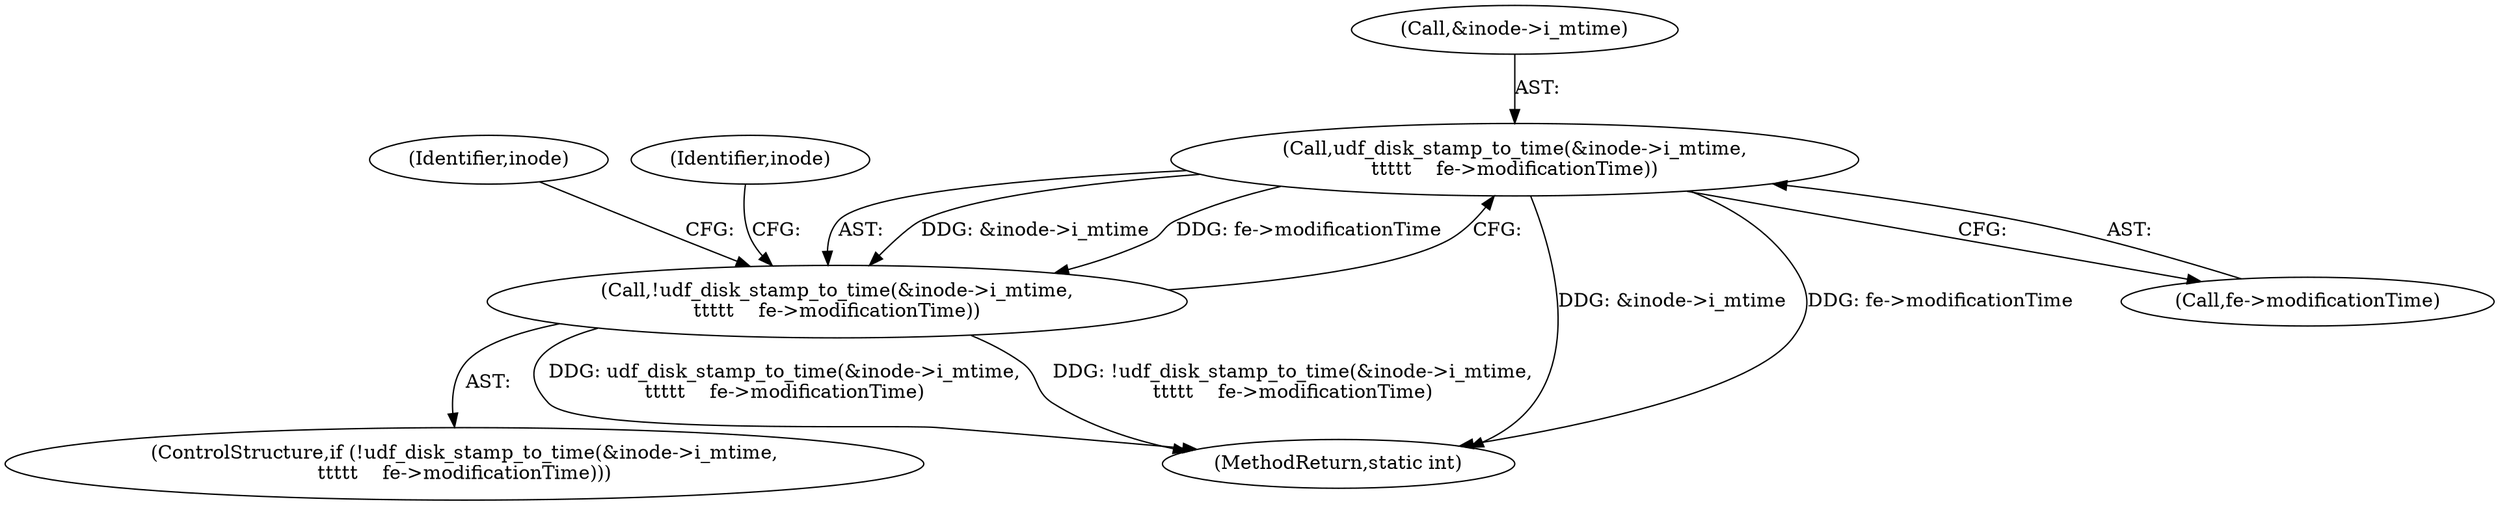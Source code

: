 digraph "0_linux_23b133bdc452aa441fcb9b82cbf6dd05cfd342d0@pointer" {
"1000789" [label="(Call,udf_disk_stamp_to_time(&inode->i_mtime,\n\t\t\t\t\t    fe->modificationTime))"];
"1000788" [label="(Call,!udf_disk_stamp_to_time(&inode->i_mtime,\n\t\t\t\t\t    fe->modificationTime))"];
"1000788" [label="(Call,!udf_disk_stamp_to_time(&inode->i_mtime,\n\t\t\t\t\t    fe->modificationTime))"];
"1000809" [label="(Identifier,inode)"];
"1000787" [label="(ControlStructure,if (!udf_disk_stamp_to_time(&inode->i_mtime,\n\t\t\t\t\t    fe->modificationTime)))"];
"1000790" [label="(Call,&inode->i_mtime)"];
"1000799" [label="(Identifier,inode)"];
"1001231" [label="(MethodReturn,static int)"];
"1000789" [label="(Call,udf_disk_stamp_to_time(&inode->i_mtime,\n\t\t\t\t\t    fe->modificationTime))"];
"1000794" [label="(Call,fe->modificationTime)"];
"1000789" -> "1000788"  [label="AST: "];
"1000789" -> "1000794"  [label="CFG: "];
"1000790" -> "1000789"  [label="AST: "];
"1000794" -> "1000789"  [label="AST: "];
"1000788" -> "1000789"  [label="CFG: "];
"1000789" -> "1001231"  [label="DDG: &inode->i_mtime"];
"1000789" -> "1001231"  [label="DDG: fe->modificationTime"];
"1000789" -> "1000788"  [label="DDG: &inode->i_mtime"];
"1000789" -> "1000788"  [label="DDG: fe->modificationTime"];
"1000788" -> "1000787"  [label="AST: "];
"1000799" -> "1000788"  [label="CFG: "];
"1000809" -> "1000788"  [label="CFG: "];
"1000788" -> "1001231"  [label="DDG: udf_disk_stamp_to_time(&inode->i_mtime,\n\t\t\t\t\t    fe->modificationTime)"];
"1000788" -> "1001231"  [label="DDG: !udf_disk_stamp_to_time(&inode->i_mtime,\n\t\t\t\t\t    fe->modificationTime)"];
}
